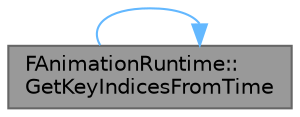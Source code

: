 digraph "FAnimationRuntime::GetKeyIndicesFromTime"
{
 // INTERACTIVE_SVG=YES
 // LATEX_PDF_SIZE
  bgcolor="transparent";
  edge [fontname=Helvetica,fontsize=10,labelfontname=Helvetica,labelfontsize=10];
  node [fontname=Helvetica,fontsize=10,shape=box,height=0.2,width=0.4];
  rankdir="LR";
  Node1 [id="Node000001",label="FAnimationRuntime::\lGetKeyIndicesFromTime",height=0.2,width=0.4,color="gray40", fillcolor="grey60", style="filled", fontcolor="black",tooltip="Get Key Indices (start/end with alpha from start) with input parameter Time, NumKeys from % from Star..."];
  Node1 -> Node1 [id="edge1_Node000001_Node000001",color="steelblue1",style="solid",tooltip=" "];
}
